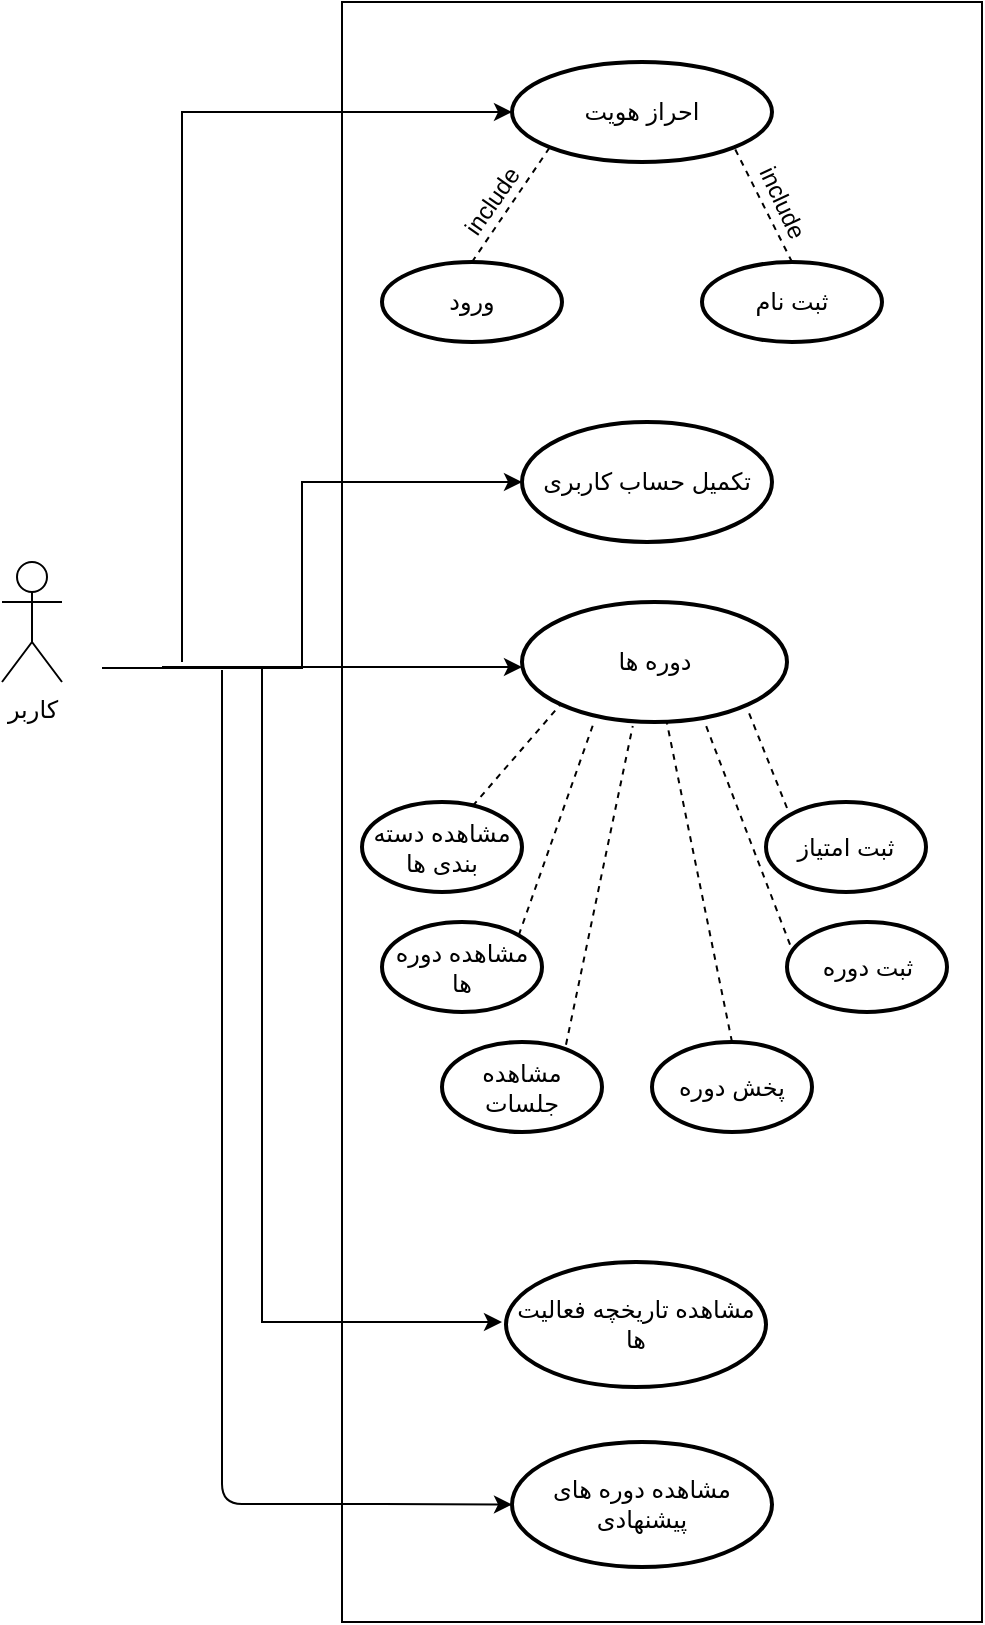 <mxfile version="14.8.0" type="github">
  <diagram id="X7u0g1ZM7QvqLgqPCPlT" name="Page-1">
    <mxGraphModel dx="782" dy="436" grid="1" gridSize="10" guides="1" tooltips="1" connect="1" arrows="1" fold="1" page="1" pageScale="1" pageWidth="850" pageHeight="1100" math="0" shadow="0">
      <root>
        <mxCell id="0" />
        <mxCell id="1" parent="0" />
        <mxCell id="olIbsoz4N34cVF9OGXnP-1" value="کاربر" style="shape=umlActor;verticalLabelPosition=bottom;verticalAlign=top;html=1;outlineConnect=0;" parent="1" vertex="1">
          <mxGeometry x="60" y="300" width="30" height="60" as="geometry" />
        </mxCell>
        <mxCell id="olIbsoz4N34cVF9OGXnP-3" value="" style="verticalLabelPosition=bottom;verticalAlign=top;html=1;shape=mxgraph.basic.rect;fillColor2=none;strokeWidth=1;size=20;indent=5;direction=south;" parent="1" vertex="1">
          <mxGeometry x="230" y="20" width="320" height="810" as="geometry" />
        </mxCell>
        <mxCell id="olIbsoz4N34cVF9OGXnP-5" value="احراز هویت" style="strokeWidth=2;html=1;shape=mxgraph.flowchart.start_1;whiteSpace=wrap;" parent="1" vertex="1">
          <mxGeometry x="315" y="50" width="130" height="50" as="geometry" />
        </mxCell>
        <mxCell id="olIbsoz4N34cVF9OGXnP-6" value="ورود" style="strokeWidth=2;html=1;shape=mxgraph.flowchart.start_1;whiteSpace=wrap;" parent="1" vertex="1">
          <mxGeometry x="250" y="150" width="90" height="40" as="geometry" />
        </mxCell>
        <mxCell id="olIbsoz4N34cVF9OGXnP-7" value="ثبت نام" style="strokeWidth=2;html=1;shape=mxgraph.flowchart.start_1;whiteSpace=wrap;" parent="1" vertex="1">
          <mxGeometry x="410" y="150" width="90" height="40" as="geometry" />
        </mxCell>
        <mxCell id="olIbsoz4N34cVF9OGXnP-9" value="" style="endArrow=none;dashed=1;html=1;exitX=0.5;exitY=0;exitDx=0;exitDy=0;exitPerimeter=0;entryX=0.145;entryY=0.855;entryDx=0;entryDy=0;entryPerimeter=0;" parent="1" source="olIbsoz4N34cVF9OGXnP-6" target="olIbsoz4N34cVF9OGXnP-5" edge="1">
          <mxGeometry width="50" height="50" relative="1" as="geometry">
            <mxPoint x="300" y="140" as="sourcePoint" />
            <mxPoint x="340" y="90" as="targetPoint" />
          </mxGeometry>
        </mxCell>
        <mxCell id="olIbsoz4N34cVF9OGXnP-15" value="" style="endArrow=none;dashed=1;html=1;entryX=0.855;entryY=0.855;entryDx=0;entryDy=0;entryPerimeter=0;" parent="1" target="olIbsoz4N34cVF9OGXnP-5" edge="1">
          <mxGeometry width="50" height="50" relative="1" as="geometry">
            <mxPoint x="455" y="150" as="sourcePoint" />
            <mxPoint x="425" y="90" as="targetPoint" />
          </mxGeometry>
        </mxCell>
        <mxCell id="olIbsoz4N34cVF9OGXnP-16" value="include" style="text;html=1;resizable=0;autosize=1;align=center;verticalAlign=middle;points=[];fillColor=none;strokeColor=none;rounded=0;rotation=305;direction=east;" parent="1" vertex="1">
          <mxGeometry x="280" y="110" width="50" height="20" as="geometry" />
        </mxCell>
        <mxCell id="olIbsoz4N34cVF9OGXnP-18" value="include" style="text;html=1;resizable=0;autosize=1;align=center;verticalAlign=middle;points=[];fillColor=none;strokeColor=none;rounded=0;rotation=65;" parent="1" vertex="1">
          <mxGeometry x="425" y="110" width="50" height="20" as="geometry" />
        </mxCell>
        <mxCell id="olIbsoz4N34cVF9OGXnP-20" value="مشاهده تاریخچه فعالیت ها" style="strokeWidth=2;html=1;shape=mxgraph.flowchart.start_1;whiteSpace=wrap;" parent="1" vertex="1">
          <mxGeometry x="312" y="650" width="130" height="62.5" as="geometry" />
        </mxCell>
        <mxCell id="olIbsoz4N34cVF9OGXnP-21" value="دوره ها" style="strokeWidth=2;html=1;shape=mxgraph.flowchart.start_1;whiteSpace=wrap;" parent="1" vertex="1">
          <mxGeometry x="320" y="320" width="132.5" height="60" as="geometry" />
        </mxCell>
        <mxCell id="LyJIlv4ja3EHjR3H1L-G-11" style="edgeStyle=orthogonalEdgeStyle;rounded=0;orthogonalLoop=1;jettySize=auto;html=1;" parent="1" edge="1">
          <mxGeometry relative="1" as="geometry">
            <mxPoint x="310" y="680" as="targetPoint" />
            <mxPoint x="150" y="352.5" as="sourcePoint" />
            <Array as="points">
              <mxPoint x="190" y="353" />
              <mxPoint x="190" y="680" />
            </Array>
          </mxGeometry>
        </mxCell>
        <mxCell id="LyJIlv4ja3EHjR3H1L-G-13" style="edgeStyle=orthogonalEdgeStyle;rounded=0;orthogonalLoop=1;jettySize=auto;html=1;" parent="1" edge="1" target="olIbsoz4N34cVF9OGXnP-21">
          <mxGeometry relative="1" as="geometry">
            <mxPoint x="320" y="402.5" as="targetPoint" />
            <mxPoint x="140" y="352.5" as="sourcePoint" />
            <Array as="points">
              <mxPoint x="280" y="353" />
              <mxPoint x="280" y="353" />
            </Array>
          </mxGeometry>
        </mxCell>
        <mxCell id="LyJIlv4ja3EHjR3H1L-G-14" style="edgeStyle=orthogonalEdgeStyle;rounded=0;orthogonalLoop=1;jettySize=auto;html=1;entryX=0;entryY=0.5;entryDx=0;entryDy=0;entryPerimeter=0;" parent="1" target="LyJIlv4ja3EHjR3H1L-G-17" edge="1">
          <mxGeometry relative="1" as="geometry">
            <mxPoint x="110" y="353" as="sourcePoint" />
            <mxPoint x="300" y="315" as="targetPoint" />
            <Array as="points">
              <mxPoint x="210" y="353" />
              <mxPoint x="210" y="260" />
            </Array>
          </mxGeometry>
        </mxCell>
        <mxCell id="LyJIlv4ja3EHjR3H1L-G-15" style="edgeStyle=orthogonalEdgeStyle;rounded=0;orthogonalLoop=1;jettySize=auto;html=1;entryX=0;entryY=0.5;entryDx=0;entryDy=0;entryPerimeter=0;" parent="1" target="olIbsoz4N34cVF9OGXnP-5" edge="1">
          <mxGeometry relative="1" as="geometry">
            <mxPoint x="150" y="350" as="sourcePoint" />
            <mxPoint x="345" y="115" as="targetPoint" />
            <Array as="points">
              <mxPoint x="150" y="75" />
            </Array>
          </mxGeometry>
        </mxCell>
        <mxCell id="LyJIlv4ja3EHjR3H1L-G-17" value="تکمیل حساب کاربری" style="strokeWidth=2;html=1;shape=mxgraph.flowchart.start_1;whiteSpace=wrap;" parent="1" vertex="1">
          <mxGeometry x="320" y="230" width="125" height="60" as="geometry" />
        </mxCell>
        <mxCell id="vxXHG65kIwdeOqSpCGjx-2" value="مشاهده دوره های پیشنهادی" style="strokeWidth=2;html=1;shape=mxgraph.flowchart.start_1;whiteSpace=wrap;" vertex="1" parent="1">
          <mxGeometry x="315" y="740" width="130" height="62.5" as="geometry" />
        </mxCell>
        <mxCell id="vxXHG65kIwdeOqSpCGjx-3" value="" style="endArrow=classic;html=1;entryX=0;entryY=0.5;entryDx=0;entryDy=0;entryPerimeter=0;" edge="1" parent="1" target="vxXHG65kIwdeOqSpCGjx-2">
          <mxGeometry width="50" height="50" relative="1" as="geometry">
            <mxPoint x="170" y="354" as="sourcePoint" />
            <mxPoint x="322.73" y="554" as="targetPoint" />
            <Array as="points">
              <mxPoint x="170" y="771" />
              <mxPoint x="240" y="771" />
            </Array>
          </mxGeometry>
        </mxCell>
        <mxCell id="vxXHG65kIwdeOqSpCGjx-4" value="مشاهده دسته بندی ها" style="strokeWidth=2;html=1;shape=mxgraph.flowchart.start_1;whiteSpace=wrap;" vertex="1" parent="1">
          <mxGeometry x="240" y="420" width="80" height="45" as="geometry" />
        </mxCell>
        <mxCell id="vxXHG65kIwdeOqSpCGjx-5" value="مشاهده دوره ها" style="strokeWidth=2;html=1;shape=mxgraph.flowchart.start_1;whiteSpace=wrap;" vertex="1" parent="1">
          <mxGeometry x="250" y="480" width="80" height="45" as="geometry" />
        </mxCell>
        <mxCell id="vxXHG65kIwdeOqSpCGjx-6" value="ثبت امتیاز" style="strokeWidth=2;html=1;shape=mxgraph.flowchart.start_1;whiteSpace=wrap;" vertex="1" parent="1">
          <mxGeometry x="442" y="420" width="80" height="45" as="geometry" />
        </mxCell>
        <mxCell id="vxXHG65kIwdeOqSpCGjx-7" value="ثبت دوره" style="strokeWidth=2;html=1;shape=mxgraph.flowchart.start_1;whiteSpace=wrap;" vertex="1" parent="1">
          <mxGeometry x="452.5" y="480" width="80" height="45" as="geometry" />
        </mxCell>
        <mxCell id="vxXHG65kIwdeOqSpCGjx-8" value="مشاهده جلسات" style="strokeWidth=2;html=1;shape=mxgraph.flowchart.start_1;whiteSpace=wrap;" vertex="1" parent="1">
          <mxGeometry x="280" y="540" width="80" height="45" as="geometry" />
        </mxCell>
        <mxCell id="vxXHG65kIwdeOqSpCGjx-9" value="پخش دوره" style="strokeWidth=2;html=1;shape=mxgraph.flowchart.start_1;whiteSpace=wrap;" vertex="1" parent="1">
          <mxGeometry x="385" y="540" width="80" height="45" as="geometry" />
        </mxCell>
        <mxCell id="vxXHG65kIwdeOqSpCGjx-11" value="" style="endArrow=none;dashed=1;html=1;entryX=0.855;entryY=0.855;entryDx=0;entryDy=0;entryPerimeter=0;" edge="1" parent="1">
          <mxGeometry width="50" height="50" relative="1" as="geometry">
            <mxPoint x="452.5" y="423" as="sourcePoint" />
            <mxPoint x="432.5" y="373" as="targetPoint" />
          </mxGeometry>
        </mxCell>
        <mxCell id="vxXHG65kIwdeOqSpCGjx-12" value="" style="endArrow=none;dashed=1;html=1;entryX=0.145;entryY=0.855;entryDx=0;entryDy=0;entryPerimeter=0;exitX=0.692;exitY=0.044;exitDx=0;exitDy=0;exitPerimeter=0;" edge="1" parent="1" source="vxXHG65kIwdeOqSpCGjx-4" target="olIbsoz4N34cVF9OGXnP-21">
          <mxGeometry width="50" height="50" relative="1" as="geometry">
            <mxPoint x="378.85" y="437.25" as="sourcePoint" />
            <mxPoint x="350.0" y="380" as="targetPoint" />
            <Array as="points" />
          </mxGeometry>
        </mxCell>
        <mxCell id="vxXHG65kIwdeOqSpCGjx-13" value="" style="endArrow=none;dashed=1;html=1;entryX=0.689;entryY=1;entryDx=0;entryDy=0;entryPerimeter=0;exitX=0.019;exitY=0.252;exitDx=0;exitDy=0;exitPerimeter=0;" edge="1" parent="1" source="vxXHG65kIwdeOqSpCGjx-7" target="olIbsoz4N34cVF9OGXnP-21">
          <mxGeometry width="50" height="50" relative="1" as="geometry">
            <mxPoint x="424.85" y="437.25" as="sourcePoint" />
            <mxPoint x="396.0" y="380" as="targetPoint" />
            <Array as="points" />
          </mxGeometry>
        </mxCell>
        <mxCell id="vxXHG65kIwdeOqSpCGjx-14" value="" style="endArrow=none;dashed=1;html=1;exitX=0.5;exitY=0;exitDx=0;exitDy=0;exitPerimeter=0;" edge="1" parent="1" source="vxXHG65kIwdeOqSpCGjx-9" target="olIbsoz4N34cVF9OGXnP-21">
          <mxGeometry width="50" height="50" relative="1" as="geometry">
            <mxPoint x="410" y="437.25" as="sourcePoint" />
            <mxPoint x="381.15" y="380" as="targetPoint" />
          </mxGeometry>
        </mxCell>
        <mxCell id="vxXHG65kIwdeOqSpCGjx-15" value="" style="endArrow=none;dashed=1;html=1;exitX=0.855;exitY=0.145;exitDx=0;exitDy=0;exitPerimeter=0;" edge="1" parent="1" source="vxXHG65kIwdeOqSpCGjx-5">
          <mxGeometry width="50" height="50" relative="1" as="geometry">
            <mxPoint x="385" y="427.25" as="sourcePoint" />
            <mxPoint x="356" y="380" as="targetPoint" />
          </mxGeometry>
        </mxCell>
        <mxCell id="vxXHG65kIwdeOqSpCGjx-16" value="" style="endArrow=none;dashed=1;html=1;entryX=0.418;entryY=1.033;entryDx=0;entryDy=0;entryPerimeter=0;exitX=0.775;exitY=0.03;exitDx=0;exitDy=0;exitPerimeter=0;" edge="1" parent="1" source="vxXHG65kIwdeOqSpCGjx-8" target="olIbsoz4N34cVF9OGXnP-21">
          <mxGeometry width="50" height="50" relative="1" as="geometry">
            <mxPoint x="391.42" y="480" as="sourcePoint" />
            <mxPoint x="362.57" y="422.75" as="targetPoint" />
          </mxGeometry>
        </mxCell>
      </root>
    </mxGraphModel>
  </diagram>
</mxfile>
